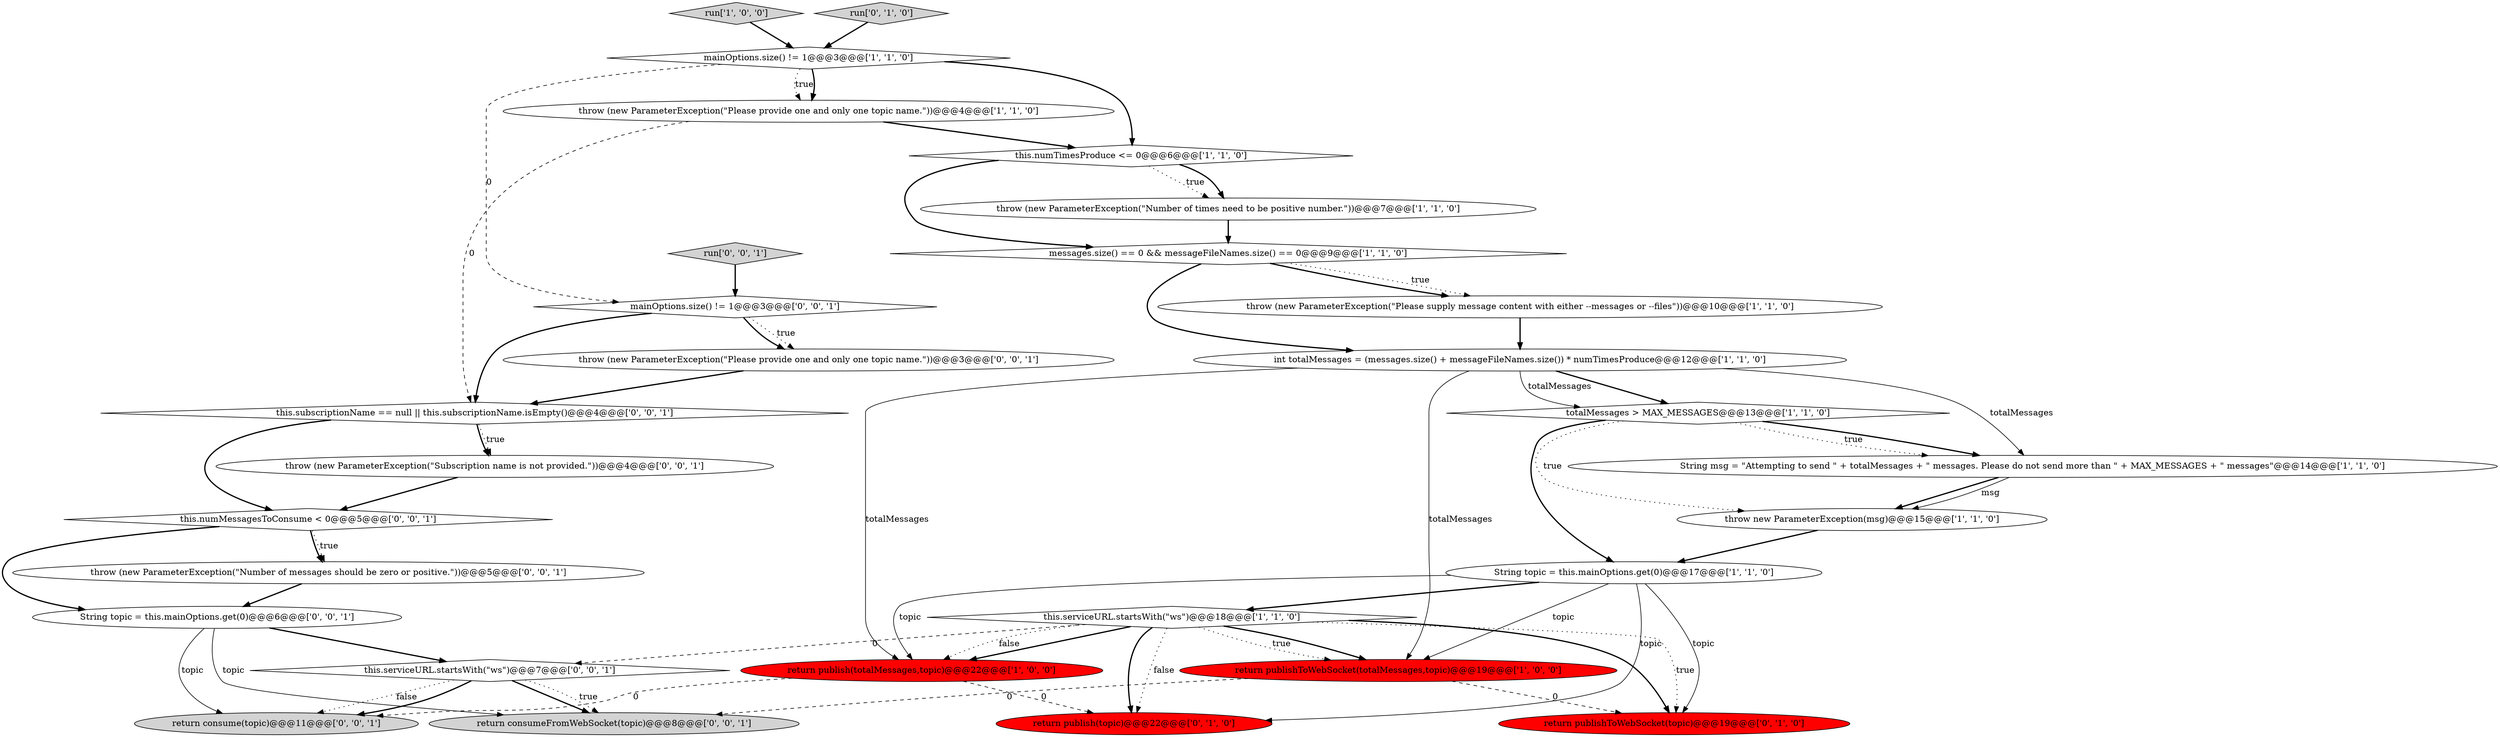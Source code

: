digraph {
12 [style = filled, label = "messages.size() == 0 && messageFileNames.size() == 0@@@9@@@['1', '1', '0']", fillcolor = white, shape = diamond image = "AAA0AAABBB1BBB"];
0 [style = filled, label = "int totalMessages = (messages.size() + messageFileNames.size()) * numTimesProduce@@@12@@@['1', '1', '0']", fillcolor = white, shape = ellipse image = "AAA0AAABBB1BBB"];
3 [style = filled, label = "mainOptions.size() != 1@@@3@@@['1', '1', '0']", fillcolor = white, shape = diamond image = "AAA0AAABBB1BBB"];
25 [style = filled, label = "this.serviceURL.startsWith(\"ws\")@@@7@@@['0', '0', '1']", fillcolor = white, shape = diamond image = "AAA0AAABBB3BBB"];
1 [style = filled, label = "run['1', '0', '0']", fillcolor = lightgray, shape = diamond image = "AAA0AAABBB1BBB"];
10 [style = filled, label = "throw (new ParameterException(\"Please provide one and only one topic name.\"))@@@4@@@['1', '1', '0']", fillcolor = white, shape = ellipse image = "AAA0AAABBB1BBB"];
5 [style = filled, label = "throw (new ParameterException(\"Number of times need to be positive number.\"))@@@7@@@['1', '1', '0']", fillcolor = white, shape = ellipse image = "AAA0AAABBB1BBB"];
27 [style = filled, label = "mainOptions.size() != 1@@@3@@@['0', '0', '1']", fillcolor = white, shape = diamond image = "AAA0AAABBB3BBB"];
18 [style = filled, label = "throw (new ParameterException(\"Subscription name is not provided.\"))@@@4@@@['0', '0', '1']", fillcolor = white, shape = ellipse image = "AAA0AAABBB3BBB"];
11 [style = filled, label = "throw (new ParameterException(\"Please supply message content with either --messages or --files\"))@@@10@@@['1', '1', '0']", fillcolor = white, shape = ellipse image = "AAA0AAABBB1BBB"];
20 [style = filled, label = "return consume(topic)@@@11@@@['0', '0', '1']", fillcolor = lightgray, shape = ellipse image = "AAA0AAABBB3BBB"];
26 [style = filled, label = "run['0', '0', '1']", fillcolor = lightgray, shape = diamond image = "AAA0AAABBB3BBB"];
17 [style = filled, label = "run['0', '1', '0']", fillcolor = lightgray, shape = diamond image = "AAA0AAABBB2BBB"];
16 [style = filled, label = "return publish(topic)@@@22@@@['0', '1', '0']", fillcolor = red, shape = ellipse image = "AAA1AAABBB2BBB"];
22 [style = filled, label = "this.numMessagesToConsume < 0@@@5@@@['0', '0', '1']", fillcolor = white, shape = diamond image = "AAA0AAABBB3BBB"];
7 [style = filled, label = "String topic = this.mainOptions.get(0)@@@17@@@['1', '1', '0']", fillcolor = white, shape = ellipse image = "AAA0AAABBB1BBB"];
2 [style = filled, label = "this.numTimesProduce <= 0@@@6@@@['1', '1', '0']", fillcolor = white, shape = diamond image = "AAA0AAABBB1BBB"];
9 [style = filled, label = "totalMessages > MAX_MESSAGES@@@13@@@['1', '1', '0']", fillcolor = white, shape = diamond image = "AAA0AAABBB1BBB"];
13 [style = filled, label = "return publish(totalMessages,topic)@@@22@@@['1', '0', '0']", fillcolor = red, shape = ellipse image = "AAA1AAABBB1BBB"];
19 [style = filled, label = "return consumeFromWebSocket(topic)@@@8@@@['0', '0', '1']", fillcolor = lightgray, shape = ellipse image = "AAA0AAABBB3BBB"];
14 [style = filled, label = "throw new ParameterException(msg)@@@15@@@['1', '1', '0']", fillcolor = white, shape = ellipse image = "AAA0AAABBB1BBB"];
15 [style = filled, label = "return publishToWebSocket(topic)@@@19@@@['0', '1', '0']", fillcolor = red, shape = ellipse image = "AAA1AAABBB2BBB"];
8 [style = filled, label = "this.serviceURL.startsWith(\"ws\")@@@18@@@['1', '1', '0']", fillcolor = white, shape = diamond image = "AAA0AAABBB1BBB"];
28 [style = filled, label = "String topic = this.mainOptions.get(0)@@@6@@@['0', '0', '1']", fillcolor = white, shape = ellipse image = "AAA0AAABBB3BBB"];
4 [style = filled, label = "return publishToWebSocket(totalMessages,topic)@@@19@@@['1', '0', '0']", fillcolor = red, shape = ellipse image = "AAA1AAABBB1BBB"];
21 [style = filled, label = "this.subscriptionName == null || this.subscriptionName.isEmpty()@@@4@@@['0', '0', '1']", fillcolor = white, shape = diamond image = "AAA0AAABBB3BBB"];
6 [style = filled, label = "String msg = \"Attempting to send \" + totalMessages + \" messages. Please do not send more than \" + MAX_MESSAGES + \" messages\"@@@14@@@['1', '1', '0']", fillcolor = white, shape = ellipse image = "AAA0AAABBB1BBB"];
24 [style = filled, label = "throw (new ParameterException(\"Please provide one and only one topic name.\"))@@@3@@@['0', '0', '1']", fillcolor = white, shape = ellipse image = "AAA0AAABBB3BBB"];
23 [style = filled, label = "throw (new ParameterException(\"Number of messages should be zero or positive.\"))@@@5@@@['0', '0', '1']", fillcolor = white, shape = ellipse image = "AAA0AAABBB3BBB"];
0->6 [style = solid, label="totalMessages"];
8->16 [style = bold, label=""];
7->15 [style = solid, label="topic"];
0->9 [style = bold, label=""];
10->21 [style = dashed, label="0"];
8->15 [style = bold, label=""];
22->23 [style = dotted, label="true"];
28->19 [style = solid, label="topic"];
21->18 [style = dotted, label="true"];
13->20 [style = dashed, label="0"];
8->13 [style = dotted, label="false"];
0->9 [style = solid, label="totalMessages"];
0->4 [style = solid, label="totalMessages"];
3->10 [style = dotted, label="true"];
3->27 [style = dashed, label="0"];
12->11 [style = bold, label=""];
1->3 [style = bold, label=""];
8->15 [style = dotted, label="true"];
22->28 [style = bold, label=""];
7->16 [style = solid, label="topic"];
27->24 [style = dotted, label="true"];
9->7 [style = bold, label=""];
9->6 [style = dotted, label="true"];
7->8 [style = bold, label=""];
12->0 [style = bold, label=""];
22->23 [style = bold, label=""];
7->4 [style = solid, label="topic"];
8->4 [style = dotted, label="true"];
9->14 [style = dotted, label="true"];
21->18 [style = bold, label=""];
2->12 [style = bold, label=""];
9->6 [style = bold, label=""];
14->7 [style = bold, label=""];
12->11 [style = dotted, label="true"];
25->20 [style = dotted, label="false"];
6->14 [style = bold, label=""];
23->28 [style = bold, label=""];
3->10 [style = bold, label=""];
7->13 [style = solid, label="topic"];
26->27 [style = bold, label=""];
25->20 [style = bold, label=""];
11->0 [style = bold, label=""];
18->22 [style = bold, label=""];
3->2 [style = bold, label=""];
5->12 [style = bold, label=""];
24->21 [style = bold, label=""];
21->22 [style = bold, label=""];
4->15 [style = dashed, label="0"];
6->14 [style = solid, label="msg"];
25->19 [style = bold, label=""];
17->3 [style = bold, label=""];
28->25 [style = bold, label=""];
8->25 [style = dashed, label="0"];
4->19 [style = dashed, label="0"];
0->13 [style = solid, label="totalMessages"];
10->2 [style = bold, label=""];
27->24 [style = bold, label=""];
8->4 [style = bold, label=""];
2->5 [style = dotted, label="true"];
25->19 [style = dotted, label="true"];
27->21 [style = bold, label=""];
8->16 [style = dotted, label="false"];
8->13 [style = bold, label=""];
28->20 [style = solid, label="topic"];
2->5 [style = bold, label=""];
13->16 [style = dashed, label="0"];
}

